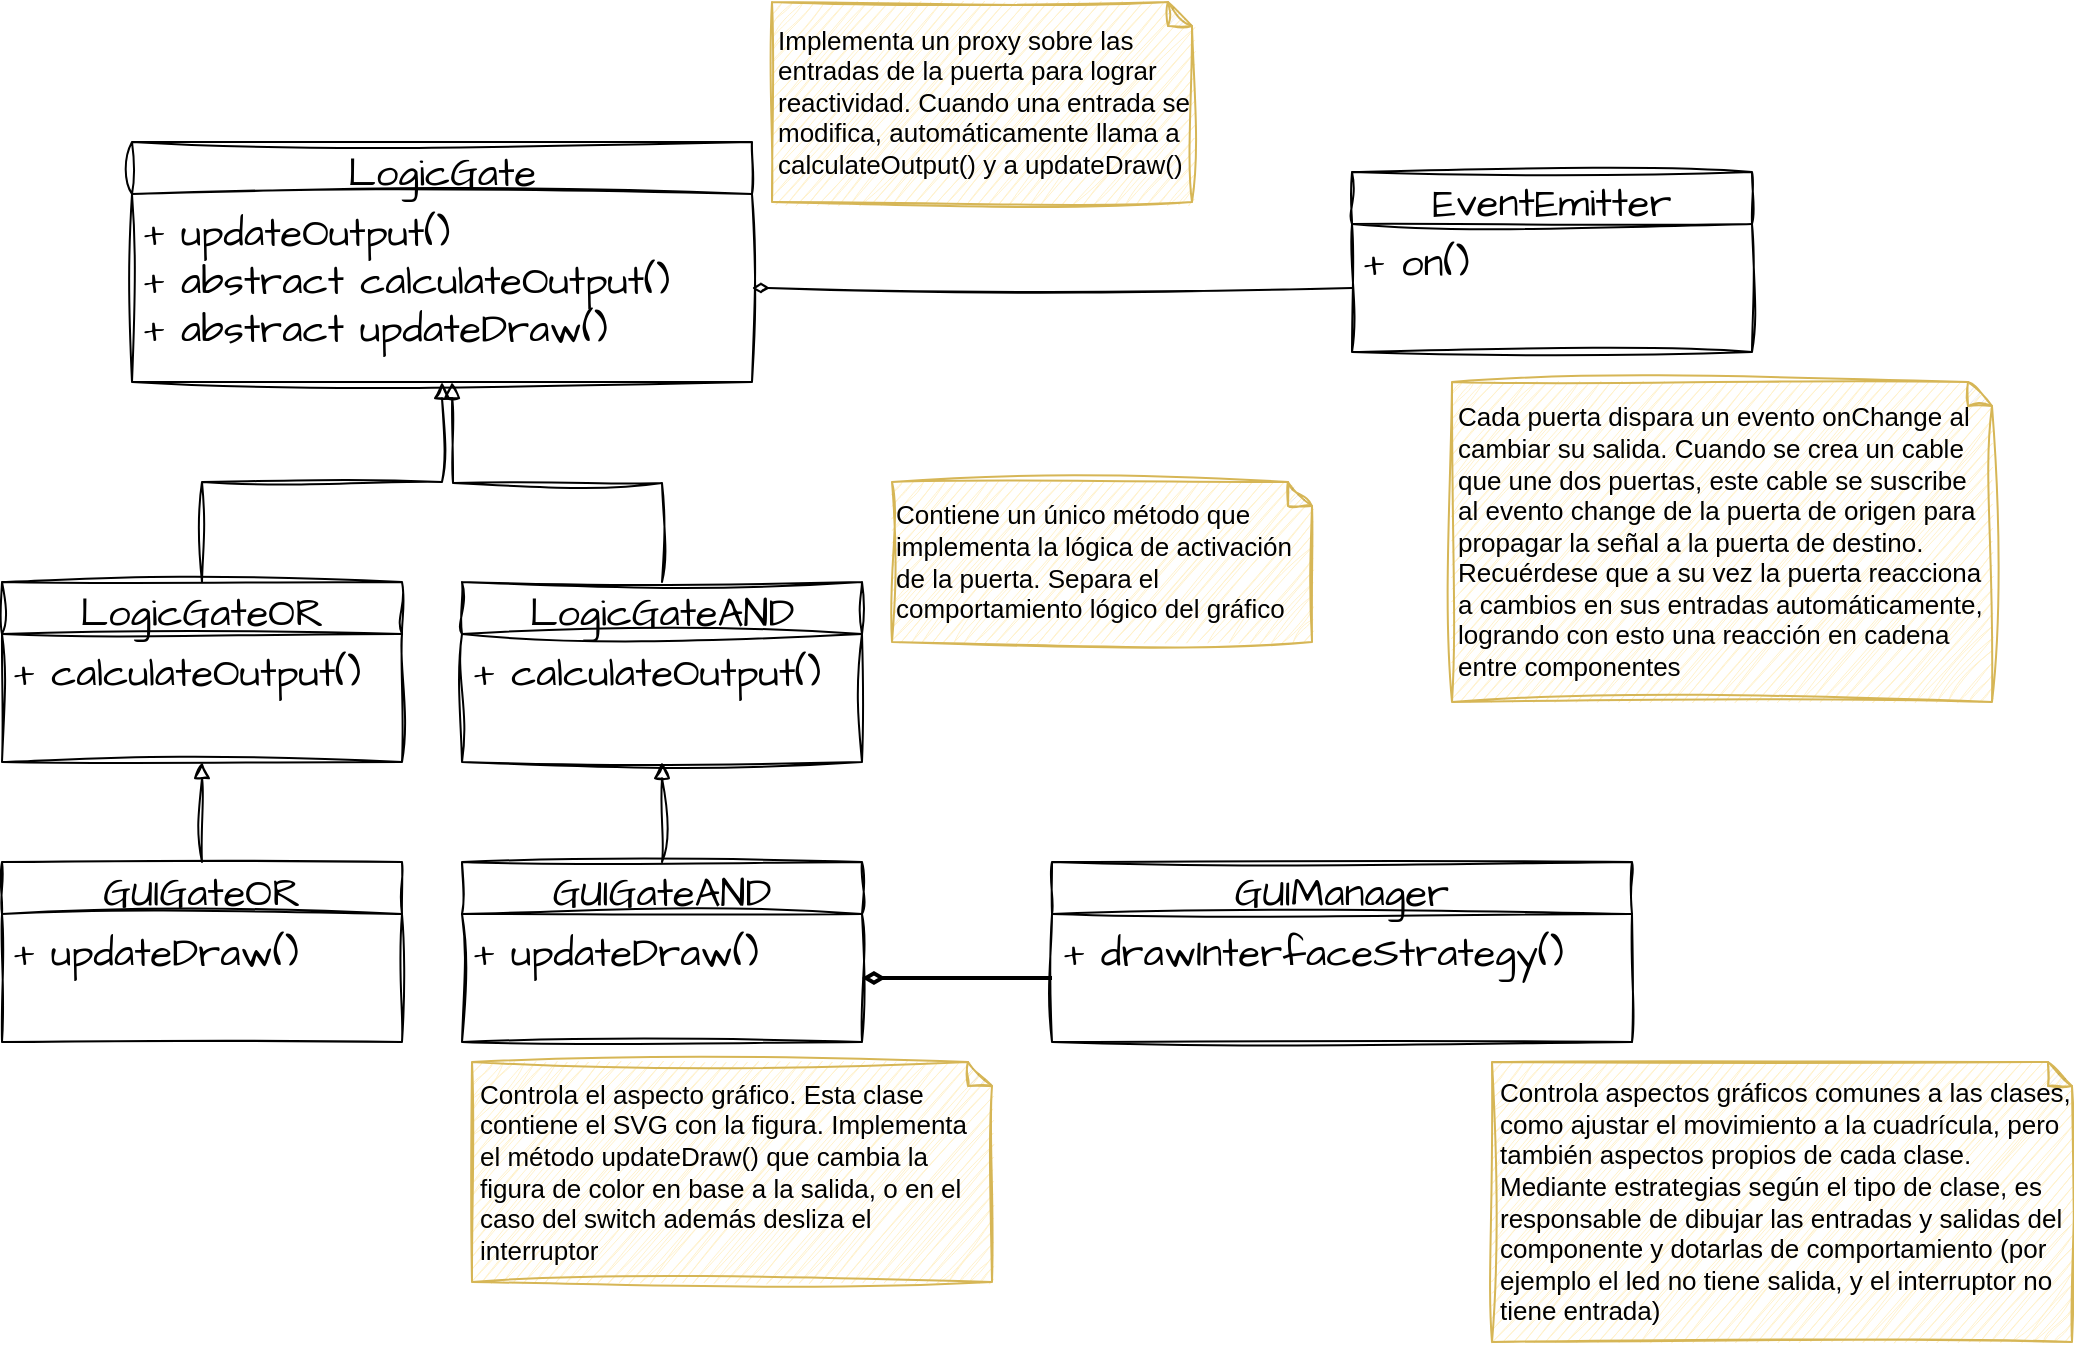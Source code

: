 <mxfile version="20.8.16" type="device"><diagram name="Página-1" id="YmJwddFMR6aMZIpI8rVY"><mxGraphModel dx="1130" dy="693" grid="1" gridSize="10" guides="1" tooltips="1" connect="1" arrows="1" fold="1" page="1" pageScale="1" pageWidth="827" pageHeight="1169" math="0" shadow="0"><root><mxCell id="0"/><mxCell id="1" parent="0"/><mxCell id="iDV1nMxLvx0JYB1bCBBD-1" value="LogicGate" style="swimlane;fontStyle=0;childLayout=stackLayout;horizontal=1;startSize=26;fillColor=none;horizontalStack=0;resizeParent=1;resizeParentMax=0;resizeLast=0;collapsible=1;marginBottom=0;sketch=1;hachureGap=4;jiggle=2;curveFitting=1;fontFamily=Architects Daughter;fontSource=https%3A%2F%2Ffonts.googleapis.com%2Fcss%3Ffamily%3DArchitects%2BDaughter;fontSize=20;" parent="1" vertex="1"><mxGeometry x="210" y="110" width="310" height="120" as="geometry"/></mxCell><mxCell id="iDV1nMxLvx0JYB1bCBBD-4" value="+ updateOutput()&#10;+ abstract calculateOutput()&#10;+ abstract updateDraw()" style="text;strokeColor=none;fillColor=none;align=left;verticalAlign=top;spacingLeft=4;spacingRight=4;overflow=hidden;rotatable=0;points=[[0,0.5],[1,0.5]];portConstraint=eastwest;fontSize=20;fontFamily=Architects Daughter;" parent="iDV1nMxLvx0JYB1bCBBD-1" vertex="1"><mxGeometry y="26" width="310" height="94" as="geometry"/></mxCell><mxCell id="iDV1nMxLvx0JYB1bCBBD-22" style="edgeStyle=orthogonalEdgeStyle;rounded=0;sketch=1;hachureGap=4;jiggle=2;curveFitting=1;orthogonalLoop=1;jettySize=auto;html=1;entryX=0.5;entryY=1;entryDx=0;entryDy=0;strokeWidth=1;fontFamily=Architects Daughter;fontSource=https%3A%2F%2Ffonts.googleapis.com%2Fcss%3Ffamily%3DArchitects%2BDaughter;fontSize=17;startArrow=none;startFill=0;endArrow=block;endFill=0;" parent="1" source="iDV1nMxLvx0JYB1bCBBD-5" target="iDV1nMxLvx0JYB1bCBBD-1" edge="1"><mxGeometry relative="1" as="geometry"/></mxCell><mxCell id="iDV1nMxLvx0JYB1bCBBD-5" value="LogicGateOR" style="swimlane;fontStyle=0;childLayout=stackLayout;horizontal=1;startSize=26;fillColor=none;horizontalStack=0;resizeParent=1;resizeParentMax=0;resizeLast=0;collapsible=1;marginBottom=0;sketch=1;hachureGap=4;jiggle=2;curveFitting=1;fontFamily=Architects Daughter;fontSource=https%3A%2F%2Ffonts.googleapis.com%2Fcss%3Ffamily%3DArchitects%2BDaughter;fontSize=20;" parent="1" vertex="1"><mxGeometry x="145" y="330" width="200" height="90" as="geometry"/></mxCell><mxCell id="iDV1nMxLvx0JYB1bCBBD-6" value="+ calculateOutput()" style="text;strokeColor=none;fillColor=none;align=left;verticalAlign=top;spacingLeft=4;spacingRight=4;overflow=hidden;rotatable=0;points=[[0,0.5],[1,0.5]];portConstraint=eastwest;fontSize=20;fontFamily=Architects Daughter;" parent="iDV1nMxLvx0JYB1bCBBD-5" vertex="1"><mxGeometry y="26" width="200" height="64" as="geometry"/></mxCell><mxCell id="iDV1nMxLvx0JYB1bCBBD-24" style="edgeStyle=orthogonalEdgeStyle;rounded=0;sketch=1;hachureGap=4;jiggle=2;curveFitting=1;orthogonalLoop=1;jettySize=auto;html=1;exitX=0.5;exitY=0;exitDx=0;exitDy=0;strokeWidth=1;fontFamily=Architects Daughter;fontSource=https%3A%2F%2Ffonts.googleapis.com%2Fcss%3Ffamily%3DArchitects%2BDaughter;fontSize=17;startArrow=none;startFill=0;endArrow=block;endFill=0;" parent="1" source="iDV1nMxLvx0JYB1bCBBD-8" edge="1"><mxGeometry relative="1" as="geometry"><mxPoint x="370" y="230" as="targetPoint"/></mxGeometry></mxCell><mxCell id="iDV1nMxLvx0JYB1bCBBD-8" value="LogicGateAND" style="swimlane;fontStyle=0;childLayout=stackLayout;horizontal=1;startSize=26;fillColor=none;horizontalStack=0;resizeParent=1;resizeParentMax=0;resizeLast=0;collapsible=1;marginBottom=0;sketch=1;hachureGap=4;jiggle=2;curveFitting=1;fontFamily=Architects Daughter;fontSource=https%3A%2F%2Ffonts.googleapis.com%2Fcss%3Ffamily%3DArchitects%2BDaughter;fontSize=20;" parent="1" vertex="1"><mxGeometry x="375" y="330" width="200" height="90" as="geometry"/></mxCell><mxCell id="iDV1nMxLvx0JYB1bCBBD-9" value="+ calculateOutput()" style="text;strokeColor=none;fillColor=none;align=left;verticalAlign=top;spacingLeft=4;spacingRight=4;overflow=hidden;rotatable=0;points=[[0,0.5],[1,0.5]];portConstraint=eastwest;fontSize=20;fontFamily=Architects Daughter;" parent="iDV1nMxLvx0JYB1bCBBD-8" vertex="1"><mxGeometry y="26" width="200" height="64" as="geometry"/></mxCell><mxCell id="iDV1nMxLvx0JYB1bCBBD-16" style="edgeStyle=orthogonalEdgeStyle;rounded=0;sketch=1;hachureGap=4;jiggle=2;curveFitting=1;orthogonalLoop=1;jettySize=auto;html=1;entryX=0.5;entryY=1;entryDx=0;entryDy=0;fontFamily=Architects Daughter;fontSource=https%3A%2F%2Ffonts.googleapis.com%2Fcss%3Ffamily%3DArchitects%2BDaughter;fontSize=16;endArrow=block;endFill=0;" parent="1" source="iDV1nMxLvx0JYB1bCBBD-12" target="iDV1nMxLvx0JYB1bCBBD-5" edge="1"><mxGeometry relative="1" as="geometry"/></mxCell><mxCell id="iDV1nMxLvx0JYB1bCBBD-12" value="GUIGateOR" style="swimlane;fontStyle=0;childLayout=stackLayout;horizontal=1;startSize=26;fillColor=none;horizontalStack=0;resizeParent=1;resizeParentMax=0;resizeLast=0;collapsible=1;marginBottom=0;sketch=1;hachureGap=4;jiggle=2;curveFitting=1;fontFamily=Architects Daughter;fontSource=https%3A%2F%2Ffonts.googleapis.com%2Fcss%3Ffamily%3DArchitects%2BDaughter;fontSize=20;" parent="1" vertex="1"><mxGeometry x="145" y="470" width="200" height="90" as="geometry"/></mxCell><mxCell id="iDV1nMxLvx0JYB1bCBBD-13" value="+ updateDraw()" style="text;strokeColor=none;fillColor=none;align=left;verticalAlign=top;spacingLeft=4;spacingRight=4;overflow=hidden;rotatable=0;points=[[0,0.5],[1,0.5]];portConstraint=eastwest;fontSize=20;fontFamily=Architects Daughter;" parent="iDV1nMxLvx0JYB1bCBBD-12" vertex="1"><mxGeometry y="26" width="200" height="64" as="geometry"/></mxCell><mxCell id="iDV1nMxLvx0JYB1bCBBD-17" style="edgeStyle=orthogonalEdgeStyle;rounded=0;sketch=1;hachureGap=4;jiggle=2;curveFitting=1;orthogonalLoop=1;jettySize=auto;html=1;entryX=0.5;entryY=1;entryDx=0;entryDy=0;entryPerimeter=0;fontFamily=Architects Daughter;fontSource=https%3A%2F%2Ffonts.googleapis.com%2Fcss%3Ffamily%3DArchitects%2BDaughter;fontSize=16;endArrow=block;endFill=0;" parent="1" source="iDV1nMxLvx0JYB1bCBBD-14" target="iDV1nMxLvx0JYB1bCBBD-9" edge="1"><mxGeometry relative="1" as="geometry"/></mxCell><mxCell id="iDV1nMxLvx0JYB1bCBBD-14" value="GUIGateAND" style="swimlane;fontStyle=0;childLayout=stackLayout;horizontal=1;startSize=26;fillColor=none;horizontalStack=0;resizeParent=1;resizeParentMax=0;resizeLast=0;collapsible=1;marginBottom=0;sketch=1;hachureGap=4;jiggle=2;curveFitting=1;fontFamily=Architects Daughter;fontSource=https%3A%2F%2Ffonts.googleapis.com%2Fcss%3Ffamily%3DArchitects%2BDaughter;fontSize=20;" parent="1" vertex="1"><mxGeometry x="375" y="470" width="200" height="90" as="geometry"/></mxCell><mxCell id="iDV1nMxLvx0JYB1bCBBD-15" value="+ updateDraw()" style="text;strokeColor=none;fillColor=none;align=left;verticalAlign=top;spacingLeft=4;spacingRight=4;overflow=hidden;rotatable=0;points=[[0,0.5],[1,0.5]];portConstraint=eastwest;fontSize=20;fontFamily=Architects Daughter;" parent="iDV1nMxLvx0JYB1bCBBD-14" vertex="1"><mxGeometry y="26" width="200" height="64" as="geometry"/></mxCell><mxCell id="iDV1nMxLvx0JYB1bCBBD-18" value="GUIManager" style="swimlane;fontStyle=0;childLayout=stackLayout;horizontal=1;startSize=26;fillColor=none;horizontalStack=0;resizeParent=1;resizeParentMax=0;resizeLast=0;collapsible=1;marginBottom=0;sketch=1;hachureGap=4;jiggle=2;curveFitting=1;fontFamily=Architects Daughter;fontSource=https%3A%2F%2Ffonts.googleapis.com%2Fcss%3Ffamily%3DArchitects%2BDaughter;fontSize=20;" parent="1" vertex="1"><mxGeometry x="670" y="470" width="290" height="90" as="geometry"/></mxCell><mxCell id="iDV1nMxLvx0JYB1bCBBD-19" value="+ drawInterfaceStrategy()" style="text;strokeColor=none;fillColor=none;align=left;verticalAlign=top;spacingLeft=4;spacingRight=4;overflow=hidden;rotatable=0;points=[[0,0.5],[1,0.5]];portConstraint=eastwest;fontSize=20;fontFamily=Architects Daughter;" parent="iDV1nMxLvx0JYB1bCBBD-18" vertex="1"><mxGeometry y="26" width="290" height="64" as="geometry"/></mxCell><mxCell id="iDV1nMxLvx0JYB1bCBBD-20" style="edgeStyle=orthogonalEdgeStyle;rounded=0;hachureGap=4;orthogonalLoop=1;jettySize=auto;html=1;entryX=0;entryY=0.5;entryDx=0;entryDy=0;fontFamily=Architects Daughter;fontSource=https%3A%2F%2Ffonts.googleapis.com%2Fcss%3Ffamily%3DArchitects%2BDaughter;fontSize=16;endArrow=none;endFill=0;startArrow=diamondThin;startFill=0;strokeWidth=2;" parent="1" source="iDV1nMxLvx0JYB1bCBBD-15" target="iDV1nMxLvx0JYB1bCBBD-19" edge="1"><mxGeometry relative="1" as="geometry"/></mxCell><mxCell id="iDV1nMxLvx0JYB1bCBBD-25" value="Implementa un proxy sobre las entradas de la puerta para lograr reactividad. Cuando una entrada se modifica, automáticamente llama a calculateOutput() y a updateDraw()" style="shape=note;whiteSpace=wrap;html=1;backgroundOutline=1;darkOpacity=0.05;hachureGap=4;fontFamily=Helvetica;fontSize=13;size=12;sketch=1;curveFitting=1;jiggle=2;fillColor=#fff2cc;strokeColor=#d6b656;align=left;spacingLeft=1;spacingRight=1;" parent="1" vertex="1"><mxGeometry x="530" y="40" width="210" height="100" as="geometry"/></mxCell><mxCell id="iDV1nMxLvx0JYB1bCBBD-26" value="Contiene un único método que implementa la lógica de activación de la puerta. Separa el comportamiento lógico del gráfico" style="shape=note;whiteSpace=wrap;html=1;backgroundOutline=1;darkOpacity=0.05;hachureGap=4;fontFamily=Helvetica;fontSize=13;size=12;sketch=1;curveFitting=1;jiggle=2;fillColor=#fff2cc;strokeColor=#d6b656;align=left;" parent="1" vertex="1"><mxGeometry x="590" y="280" width="210" height="80" as="geometry"/></mxCell><mxCell id="iDV1nMxLvx0JYB1bCBBD-27" value="Controla el aspecto gráfico. Esta clase contiene el SVG con la figura. Implementa el método updateDraw() que cambia la figura de color en base a la salida, o en el caso del switch además desliza el interruptor&amp;nbsp;" style="shape=note;whiteSpace=wrap;html=1;backgroundOutline=1;darkOpacity=0.05;hachureGap=4;fontFamily=Helvetica;fontSize=13;size=12;sketch=1;curveFitting=1;jiggle=2;fillColor=#fff2cc;strokeColor=#d6b656;spacingLeft=2;align=left;" parent="1" vertex="1"><mxGeometry x="380" y="570" width="260" height="110" as="geometry"/></mxCell><mxCell id="iDV1nMxLvx0JYB1bCBBD-29" value="Controla aspectos gráficos comunes a las clases, como ajustar el movimiento a la cuadrícula, pero también aspectos propios de cada clase. Mediante estrategias según el tipo de clase, es responsable de dibujar las entradas y salidas del componente y dotarlas de comportamiento (por ejemplo el led no tiene salida, y el interruptor no tiene entrada)" style="shape=note;whiteSpace=wrap;html=1;backgroundOutline=1;darkOpacity=0.05;hachureGap=4;fontFamily=Helvetica;fontSize=13;size=12;sketch=1;curveFitting=1;jiggle=2;fillColor=#fff2cc;strokeColor=#d6b656;spacingLeft=2;align=left;" parent="1" vertex="1"><mxGeometry x="890" y="570" width="290" height="140" as="geometry"/></mxCell><mxCell id="iDV1nMxLvx0JYB1bCBBD-30" value="EventEmitter" style="swimlane;fontStyle=0;childLayout=stackLayout;horizontal=1;startSize=26;fillColor=none;horizontalStack=0;resizeParent=1;resizeParentMax=0;resizeLast=0;collapsible=1;marginBottom=0;sketch=1;hachureGap=4;jiggle=2;curveFitting=1;fontFamily=Architects Daughter;fontSource=https%3A%2F%2Ffonts.googleapis.com%2Fcss%3Ffamily%3DArchitects%2BDaughter;fontSize=20;" parent="1" vertex="1"><mxGeometry x="820" y="125" width="200" height="90" as="geometry"/></mxCell><mxCell id="iDV1nMxLvx0JYB1bCBBD-31" value="+ on()" style="text;strokeColor=none;fillColor=none;align=left;verticalAlign=top;spacingLeft=4;spacingRight=4;overflow=hidden;rotatable=0;points=[[0,0.5],[1,0.5]];portConstraint=eastwest;fontSize=20;fontFamily=Architects Daughter;" parent="iDV1nMxLvx0JYB1bCBBD-30" vertex="1"><mxGeometry y="26" width="200" height="64" as="geometry"/></mxCell><mxCell id="iDV1nMxLvx0JYB1bCBBD-32" style="edgeStyle=orthogonalEdgeStyle;rounded=0;sketch=1;hachureGap=4;jiggle=2;curveFitting=1;orthogonalLoop=1;jettySize=auto;html=1;entryX=1;entryY=0.5;entryDx=0;entryDy=0;strokeWidth=1;fontFamily=Helvetica;fontSize=13;startArrow=none;startFill=0;endArrow=diamondThin;endFill=0;" parent="1" source="iDV1nMxLvx0JYB1bCBBD-31" target="iDV1nMxLvx0JYB1bCBBD-4" edge="1"><mxGeometry relative="1" as="geometry"/></mxCell><mxCell id="iDV1nMxLvx0JYB1bCBBD-33" value="Cada puerta dispara un evento onChange al cambiar su salida. Cuando se crea un cable que une dos puertas, este cable se suscribe al evento change de la puerta de origen para propagar la señal a la puerta de destino. Recuérdese que a su vez la puerta reacciona a cambios en sus entradas automáticamente, logrando con esto una reacción en cadena entre componentes" style="shape=note;whiteSpace=wrap;html=1;backgroundOutline=1;darkOpacity=0.05;hachureGap=4;fontFamily=Helvetica;fontSize=13;size=12;sketch=1;curveFitting=1;jiggle=2;fillColor=#fff2cc;strokeColor=#d6b656;align=left;spacingLeft=1;spacingRight=1;" parent="1" vertex="1"><mxGeometry x="870" y="230" width="270" height="160" as="geometry"/></mxCell></root></mxGraphModel></diagram></mxfile>